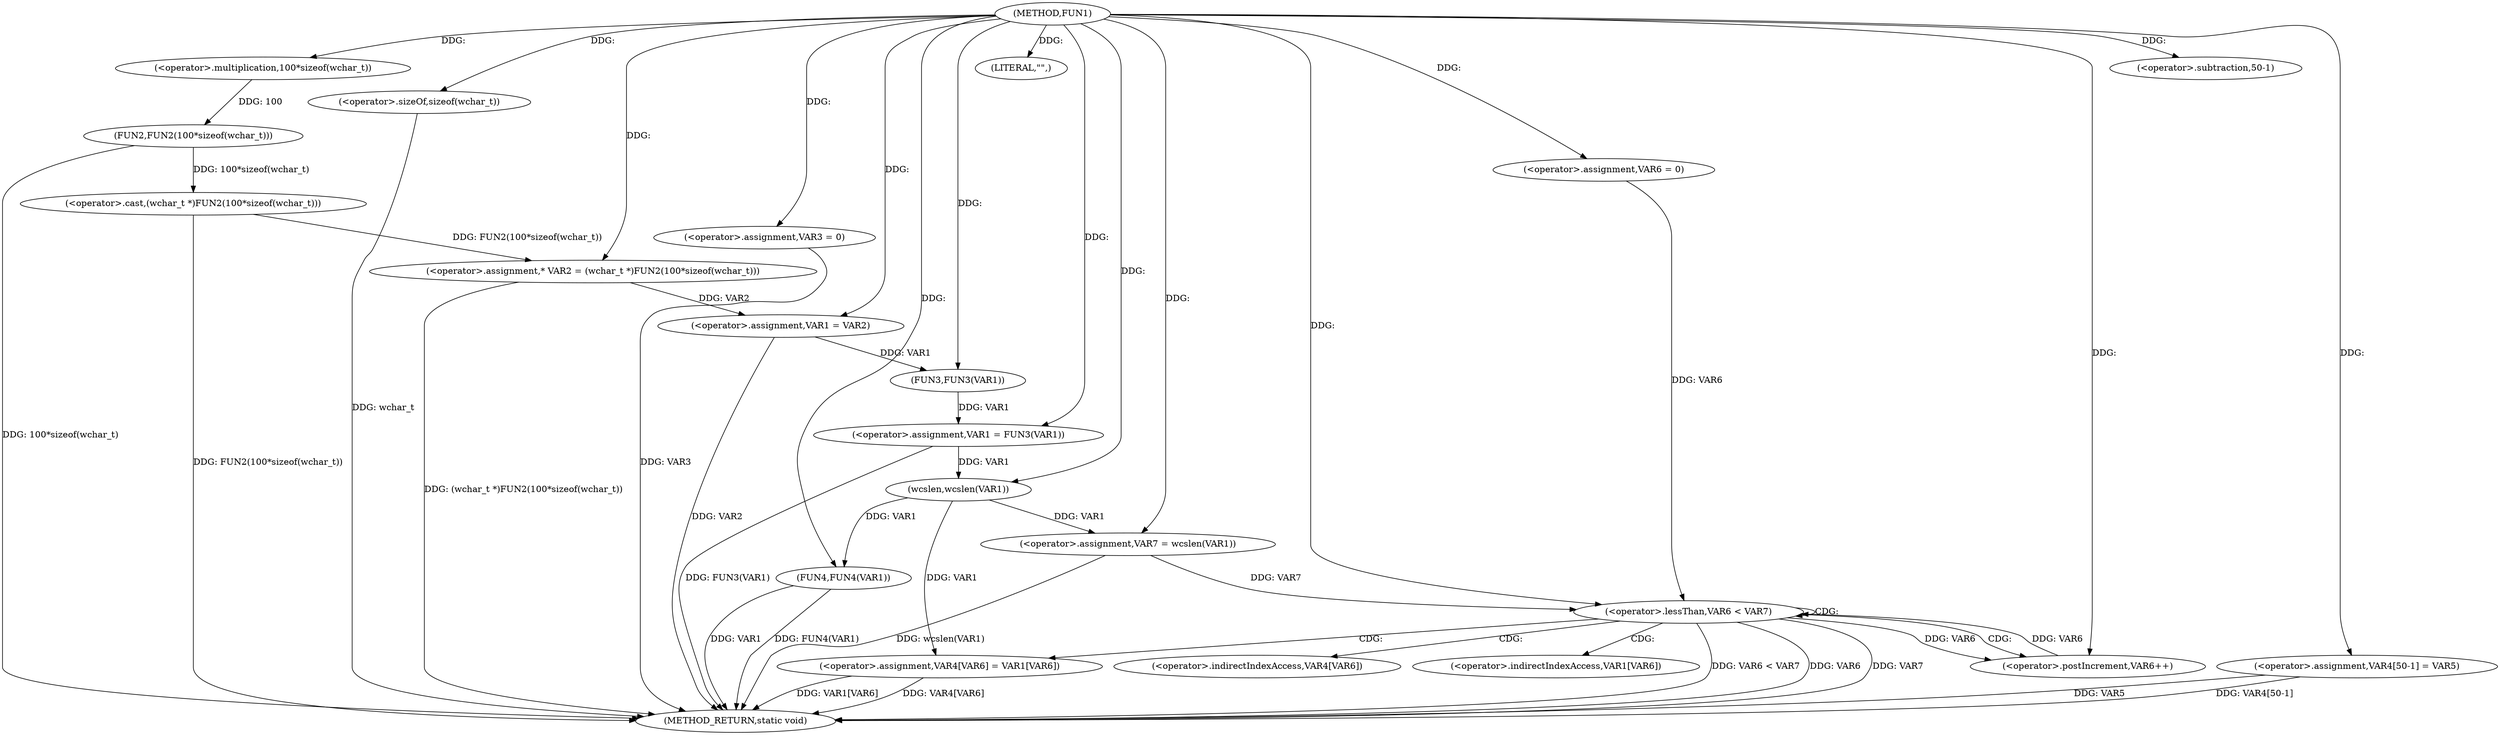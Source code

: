 digraph FUN1 {  
"1000100" [label = "(METHOD,FUN1)" ]
"1000157" [label = "(METHOD_RETURN,static void)" ]
"1000104" [label = "(<operator>.assignment,* VAR2 = (wchar_t *)FUN2(100*sizeof(wchar_t)))" ]
"1000106" [label = "(<operator>.cast,(wchar_t *)FUN2(100*sizeof(wchar_t)))" ]
"1000108" [label = "(FUN2,FUN2(100*sizeof(wchar_t)))" ]
"1000109" [label = "(<operator>.multiplication,100*sizeof(wchar_t))" ]
"1000111" [label = "(<operator>.sizeOf,sizeof(wchar_t))" ]
"1000113" [label = "(<operator>.assignment,VAR1 = VAR2)" ]
"1000116" [label = "(<operator>.assignment,VAR3 = 0)" ]
"1000119" [label = "(<operator>.assignment,VAR1 = FUN3(VAR1))" ]
"1000121" [label = "(FUN3,FUN3(VAR1))" ]
"1000124" [label = "(LITERAL,\"\",)" ]
"1000127" [label = "(<operator>.assignment,VAR7 = wcslen(VAR1))" ]
"1000129" [label = "(wcslen,wcslen(VAR1))" ]
"1000132" [label = "(<operator>.assignment,VAR6 = 0)" ]
"1000135" [label = "(<operator>.lessThan,VAR6 < VAR7)" ]
"1000138" [label = "(<operator>.postIncrement,VAR6++)" ]
"1000141" [label = "(<operator>.assignment,VAR4[VAR6] = VAR1[VAR6])" ]
"1000148" [label = "(<operator>.assignment,VAR4[50-1] = VAR5)" ]
"1000151" [label = "(<operator>.subtraction,50-1)" ]
"1000155" [label = "(FUN4,FUN4(VAR1))" ]
"1000142" [label = "(<operator>.indirectIndexAccess,VAR4[VAR6])" ]
"1000145" [label = "(<operator>.indirectIndexAccess,VAR1[VAR6])" ]
  "1000116" -> "1000157"  [ label = "DDG: VAR3"] 
  "1000141" -> "1000157"  [ label = "DDG: VAR4[VAR6]"] 
  "1000106" -> "1000157"  [ label = "DDG: FUN2(100*sizeof(wchar_t))"] 
  "1000111" -> "1000157"  [ label = "DDG: wchar_t"] 
  "1000148" -> "1000157"  [ label = "DDG: VAR5"] 
  "1000127" -> "1000157"  [ label = "DDG: wcslen(VAR1)"] 
  "1000155" -> "1000157"  [ label = "DDG: FUN4(VAR1)"] 
  "1000113" -> "1000157"  [ label = "DDG: VAR2"] 
  "1000119" -> "1000157"  [ label = "DDG: FUN3(VAR1)"] 
  "1000148" -> "1000157"  [ label = "DDG: VAR4[50-1]"] 
  "1000135" -> "1000157"  [ label = "DDG: VAR6 < VAR7"] 
  "1000135" -> "1000157"  [ label = "DDG: VAR6"] 
  "1000141" -> "1000157"  [ label = "DDG: VAR1[VAR6]"] 
  "1000155" -> "1000157"  [ label = "DDG: VAR1"] 
  "1000135" -> "1000157"  [ label = "DDG: VAR7"] 
  "1000104" -> "1000157"  [ label = "DDG: (wchar_t *)FUN2(100*sizeof(wchar_t))"] 
  "1000108" -> "1000157"  [ label = "DDG: 100*sizeof(wchar_t)"] 
  "1000106" -> "1000104"  [ label = "DDG: FUN2(100*sizeof(wchar_t))"] 
  "1000100" -> "1000104"  [ label = "DDG: "] 
  "1000108" -> "1000106"  [ label = "DDG: 100*sizeof(wchar_t)"] 
  "1000109" -> "1000108"  [ label = "DDG: 100"] 
  "1000100" -> "1000109"  [ label = "DDG: "] 
  "1000100" -> "1000111"  [ label = "DDG: "] 
  "1000104" -> "1000113"  [ label = "DDG: VAR2"] 
  "1000100" -> "1000113"  [ label = "DDG: "] 
  "1000100" -> "1000116"  [ label = "DDG: "] 
  "1000121" -> "1000119"  [ label = "DDG: VAR1"] 
  "1000100" -> "1000119"  [ label = "DDG: "] 
  "1000113" -> "1000121"  [ label = "DDG: VAR1"] 
  "1000100" -> "1000121"  [ label = "DDG: "] 
  "1000100" -> "1000124"  [ label = "DDG: "] 
  "1000129" -> "1000127"  [ label = "DDG: VAR1"] 
  "1000100" -> "1000127"  [ label = "DDG: "] 
  "1000119" -> "1000129"  [ label = "DDG: VAR1"] 
  "1000100" -> "1000129"  [ label = "DDG: "] 
  "1000100" -> "1000132"  [ label = "DDG: "] 
  "1000138" -> "1000135"  [ label = "DDG: VAR6"] 
  "1000132" -> "1000135"  [ label = "DDG: VAR6"] 
  "1000100" -> "1000135"  [ label = "DDG: "] 
  "1000127" -> "1000135"  [ label = "DDG: VAR7"] 
  "1000135" -> "1000138"  [ label = "DDG: VAR6"] 
  "1000100" -> "1000138"  [ label = "DDG: "] 
  "1000129" -> "1000141"  [ label = "DDG: VAR1"] 
  "1000100" -> "1000148"  [ label = "DDG: "] 
  "1000100" -> "1000151"  [ label = "DDG: "] 
  "1000129" -> "1000155"  [ label = "DDG: VAR1"] 
  "1000100" -> "1000155"  [ label = "DDG: "] 
  "1000135" -> "1000142"  [ label = "CDG: "] 
  "1000135" -> "1000141"  [ label = "CDG: "] 
  "1000135" -> "1000145"  [ label = "CDG: "] 
  "1000135" -> "1000135"  [ label = "CDG: "] 
  "1000135" -> "1000138"  [ label = "CDG: "] 
}
